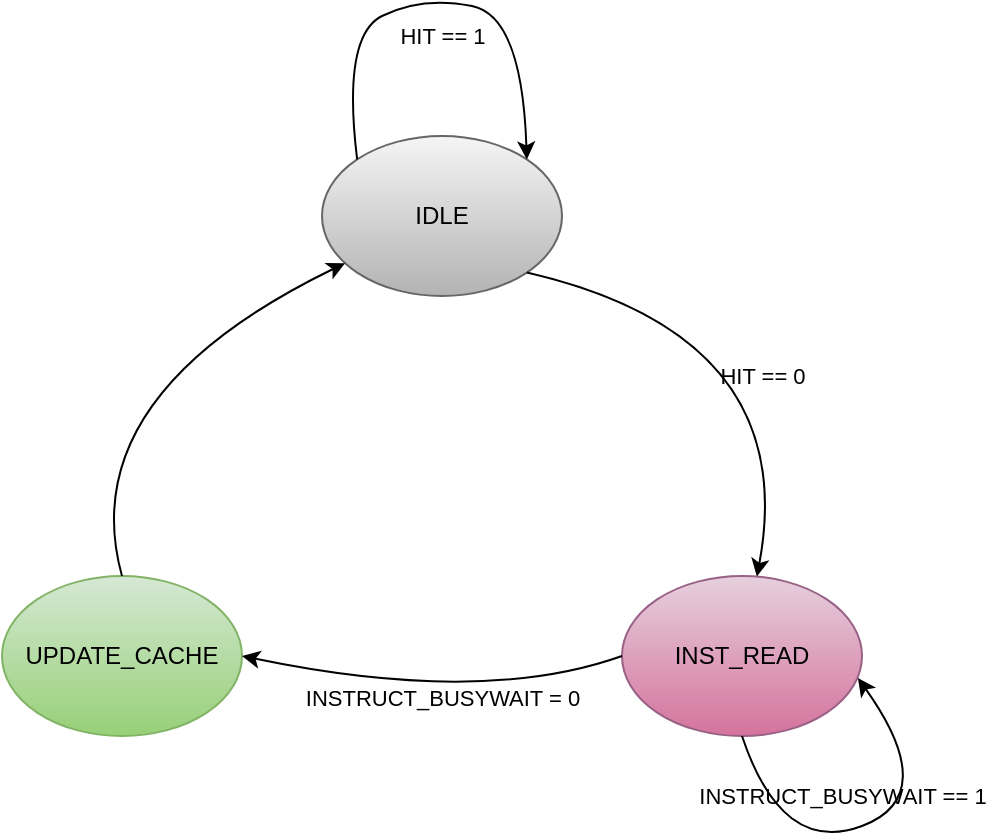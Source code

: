 <mxfile version="17.0.0" type="device"><diagram id="O2qTaV0X6Ti0tB1LPqfk" name="Page-1"><mxGraphModel dx="868" dy="520" grid="1" gridSize="10" guides="1" tooltips="1" connect="1" arrows="1" fold="1" page="1" pageScale="1" pageWidth="850" pageHeight="1100" math="0" shadow="0"><root><mxCell id="0"/><mxCell id="1" parent="0"/><mxCell id="5WLQ3KLXmDok52wklGdZ-1" value="IDLE" style="ellipse;whiteSpace=wrap;html=1;labelBackgroundColor=none;fillColor=#f5f5f5;strokeColor=#666666;gradientColor=#b3b3b3;" parent="1" vertex="1"><mxGeometry x="370" y="210" width="120" height="80" as="geometry"/></mxCell><mxCell id="5WLQ3KLXmDok52wklGdZ-3" value="INST_READ" style="ellipse;whiteSpace=wrap;html=1;fillColor=#e6d0de;gradientColor=#d5739d;strokeColor=#996185;" parent="1" vertex="1"><mxGeometry x="520" y="430" width="120" height="80" as="geometry"/></mxCell><mxCell id="5WLQ3KLXmDok52wklGdZ-4" value="UPDATE_CACHE" style="ellipse;whiteSpace=wrap;html=1;fillColor=#d5e8d4;gradientColor=#97d077;strokeColor=#82b366;" parent="1" vertex="1"><mxGeometry x="210" y="430" width="120" height="80" as="geometry"/></mxCell><mxCell id="5WLQ3KLXmDok52wklGdZ-6" value="HIT == 1" style="curved=1;endArrow=classic;html=1;rounded=0;exitX=0;exitY=0;exitDx=0;exitDy=0;entryX=1;entryY=0;entryDx=0;entryDy=0;labelBackgroundColor=none;" parent="1" source="5WLQ3KLXmDok52wklGdZ-1" target="5WLQ3KLXmDok52wklGdZ-1" edge="1"><mxGeometry x="0.051" y="-18" width="50" height="50" relative="1" as="geometry"><mxPoint x="400" y="160" as="sourcePoint"/><mxPoint x="450" y="110" as="targetPoint"/><Array as="points"><mxPoint x="380" y="160"/><mxPoint x="420" y="140"/><mxPoint x="470" y="150"/></Array><mxPoint as="offset"/></mxGeometry></mxCell><mxCell id="5WLQ3KLXmDok52wklGdZ-12" value="" style="curved=1;endArrow=classic;html=1;rounded=0;labelBackgroundColor=none;entryX=1;entryY=0.5;entryDx=0;entryDy=0;exitX=0;exitY=0.5;exitDx=0;exitDy=0;" parent="1" source="5WLQ3KLXmDok52wklGdZ-3" target="5WLQ3KLXmDok52wklGdZ-4" edge="1"><mxGeometry width="50" height="50" relative="1" as="geometry"><mxPoint x="400" y="495" as="sourcePoint"/><mxPoint x="450" y="445" as="targetPoint"/><Array as="points"><mxPoint x="450" y="495"/></Array></mxGeometry></mxCell><mxCell id="5WLQ3KLXmDok52wklGdZ-13" value="INSTRUCT_BUSYWAIT = 0" style="edgeLabel;html=1;align=center;verticalAlign=middle;resizable=0;points=[];labelBackgroundColor=none;" parent="5WLQ3KLXmDok52wklGdZ-12" vertex="1" connectable="0"><mxGeometry x="0.088" y="-5" relative="1" as="geometry"><mxPoint x="11" y="7" as="offset"/></mxGeometry></mxCell><mxCell id="5WLQ3KLXmDok52wklGdZ-14" value="" style="curved=1;endArrow=classic;html=1;rounded=0;labelBackgroundColor=none;exitX=0.5;exitY=0;exitDx=0;exitDy=0;" parent="1" source="5WLQ3KLXmDok52wklGdZ-4" target="5WLQ3KLXmDok52wklGdZ-1" edge="1"><mxGeometry width="50" height="50" relative="1" as="geometry"><mxPoint x="245" y="390" as="sourcePoint"/><mxPoint x="295" y="340" as="targetPoint"/><Array as="points"><mxPoint x="245" y="340"/></Array></mxGeometry></mxCell><mxCell id="5WLQ3KLXmDok52wklGdZ-16" value="" style="curved=1;endArrow=classic;html=1;rounded=0;labelBackgroundColor=none;entryX=0.983;entryY=0.638;entryDx=0;entryDy=0;entryPerimeter=0;exitX=0.5;exitY=1;exitDx=0;exitDy=0;" parent="1" source="5WLQ3KLXmDok52wklGdZ-3" target="5WLQ3KLXmDok52wklGdZ-3" edge="1"><mxGeometry width="50" height="50" relative="1" as="geometry"><mxPoint x="650" y="590" as="sourcePoint"/><mxPoint x="700" y="540" as="targetPoint"/><Array as="points"><mxPoint x="600" y="570"/><mxPoint x="680" y="540"/></Array></mxGeometry></mxCell><mxCell id="5WLQ3KLXmDok52wklGdZ-17" value="INSTRUCT_BUSYWAIT == 1" style="edgeLabel;html=1;align=center;verticalAlign=middle;resizable=0;points=[];labelBackgroundColor=none;" parent="5WLQ3KLXmDok52wklGdZ-16" vertex="1" connectable="0"><mxGeometry x="-0.139" relative="1" as="geometry"><mxPoint y="-19" as="offset"/></mxGeometry></mxCell><mxCell id="iH92KJTeNiHf3DXqOkWc-1" value="" style="curved=1;endArrow=classic;html=1;rounded=0;exitX=1;exitY=1;exitDx=0;exitDy=0;" parent="1" source="5WLQ3KLXmDok52wklGdZ-1" target="5WLQ3KLXmDok52wklGdZ-3" edge="1"><mxGeometry width="50" height="50" relative="1" as="geometry"><mxPoint x="400" y="390" as="sourcePoint"/><mxPoint x="450" y="340" as="targetPoint"/><Array as="points"><mxPoint x="610" y="310"/></Array></mxGeometry></mxCell><mxCell id="iH92KJTeNiHf3DXqOkWc-2" value="&lt;span style=&quot;color: rgba(0 , 0 , 0 , 0) ; font-family: monospace ; font-size: 0px ; background-color: rgb(248 , 249 , 250)&quot;&gt;%3CmxGraphModel%3E%3Croot%3E%3CmxCell%20id%3D%220%22%2F%3E%3CmxCell%20id%3D%221%22%20parent%3D%220%22%2F%3E%3CmxCell%20id%3D%222%22%20value%3D%22(READ%20%3D%201%20%7C%7C%20WRITE%20%3D%201)%20%26amp%3Bamp%3B%26amp%3Bamp%3B%26amp%3Bnbsp%3B%26lt%3Bbr%26gt%3BDIRTY%20%3D%201%20%26amp%3Bamp%3B%26amp%3Bamp%3B%20HIT%20%3D%200%22%20style%3D%22edgeLabel%3Bhtml%3D1%3Balign%3Dcenter%3BverticalAlign%3Dmiddle%3Bresizable%3D0%3Bpoints%3D%5B%5D%3BlabelBackgroundColor%3Dnone%3B%22%20vertex%3D%221%22%20connectable%3D%220%22%20parent%3D%221%22%3E%3CmxGeometry%20x%3D%22423.043%22%20y%3D%22233.927%22%20as%3D%22geometry%22%2F%3E%3C%2FmxCell%3E%3C%2Froot%3E%3C%2FmxGraphModel%3&lt;/span&gt;" style="edgeLabel;html=1;align=center;verticalAlign=middle;resizable=0;points=[];" parent="iH92KJTeNiHf3DXqOkWc-1" vertex="1" connectable="0"><mxGeometry x="-0.109" y="-5" relative="1" as="geometry"><mxPoint x="-1" as="offset"/></mxGeometry></mxCell><mxCell id="iH92KJTeNiHf3DXqOkWc-4" value="HIT == 0" style="edgeLabel;html=1;align=center;verticalAlign=middle;resizable=0;points=[];labelBackgroundColor=none;" parent="iH92KJTeNiHf3DXqOkWc-1" vertex="1" connectable="0"><mxGeometry x="-0.09" y="-6" relative="1" as="geometry"><mxPoint x="2" y="19" as="offset"/></mxGeometry></mxCell></root></mxGraphModel></diagram></mxfile>